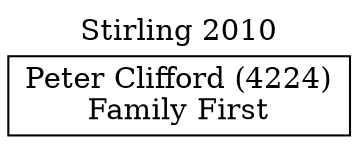 // House preference flow
digraph "Peter Clifford (4224)_Stirling_2010" {
	graph [label="Stirling 2010" labelloc=t mclimit=10]
	node [shape=box]
	"Peter Clifford (4224)" [label="Peter Clifford (4224)
Family First"]
}
